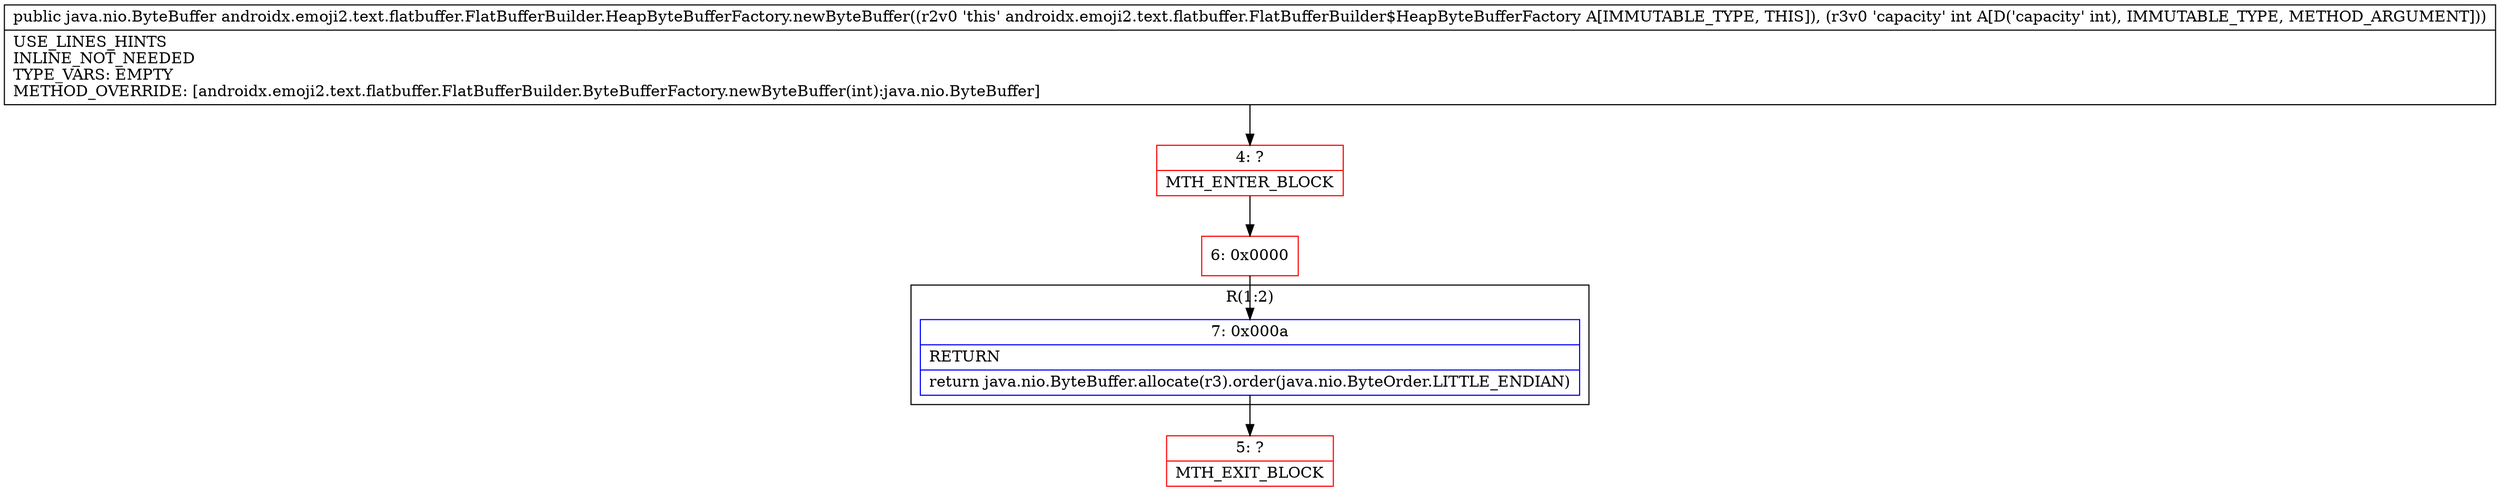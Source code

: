 digraph "CFG forandroidx.emoji2.text.flatbuffer.FlatBufferBuilder.HeapByteBufferFactory.newByteBuffer(I)Ljava\/nio\/ByteBuffer;" {
subgraph cluster_Region_1300546943 {
label = "R(1:2)";
node [shape=record,color=blue];
Node_7 [shape=record,label="{7\:\ 0x000a|RETURN\l|return java.nio.ByteBuffer.allocate(r3).order(java.nio.ByteOrder.LITTLE_ENDIAN)\l}"];
}
Node_4 [shape=record,color=red,label="{4\:\ ?|MTH_ENTER_BLOCK\l}"];
Node_6 [shape=record,color=red,label="{6\:\ 0x0000}"];
Node_5 [shape=record,color=red,label="{5\:\ ?|MTH_EXIT_BLOCK\l}"];
MethodNode[shape=record,label="{public java.nio.ByteBuffer androidx.emoji2.text.flatbuffer.FlatBufferBuilder.HeapByteBufferFactory.newByteBuffer((r2v0 'this' androidx.emoji2.text.flatbuffer.FlatBufferBuilder$HeapByteBufferFactory A[IMMUTABLE_TYPE, THIS]), (r3v0 'capacity' int A[D('capacity' int), IMMUTABLE_TYPE, METHOD_ARGUMENT]))  | USE_LINES_HINTS\lINLINE_NOT_NEEDED\lTYPE_VARS: EMPTY\lMETHOD_OVERRIDE: [androidx.emoji2.text.flatbuffer.FlatBufferBuilder.ByteBufferFactory.newByteBuffer(int):java.nio.ByteBuffer]\l}"];
MethodNode -> Node_4;Node_7 -> Node_5;
Node_4 -> Node_6;
Node_6 -> Node_7;
}

